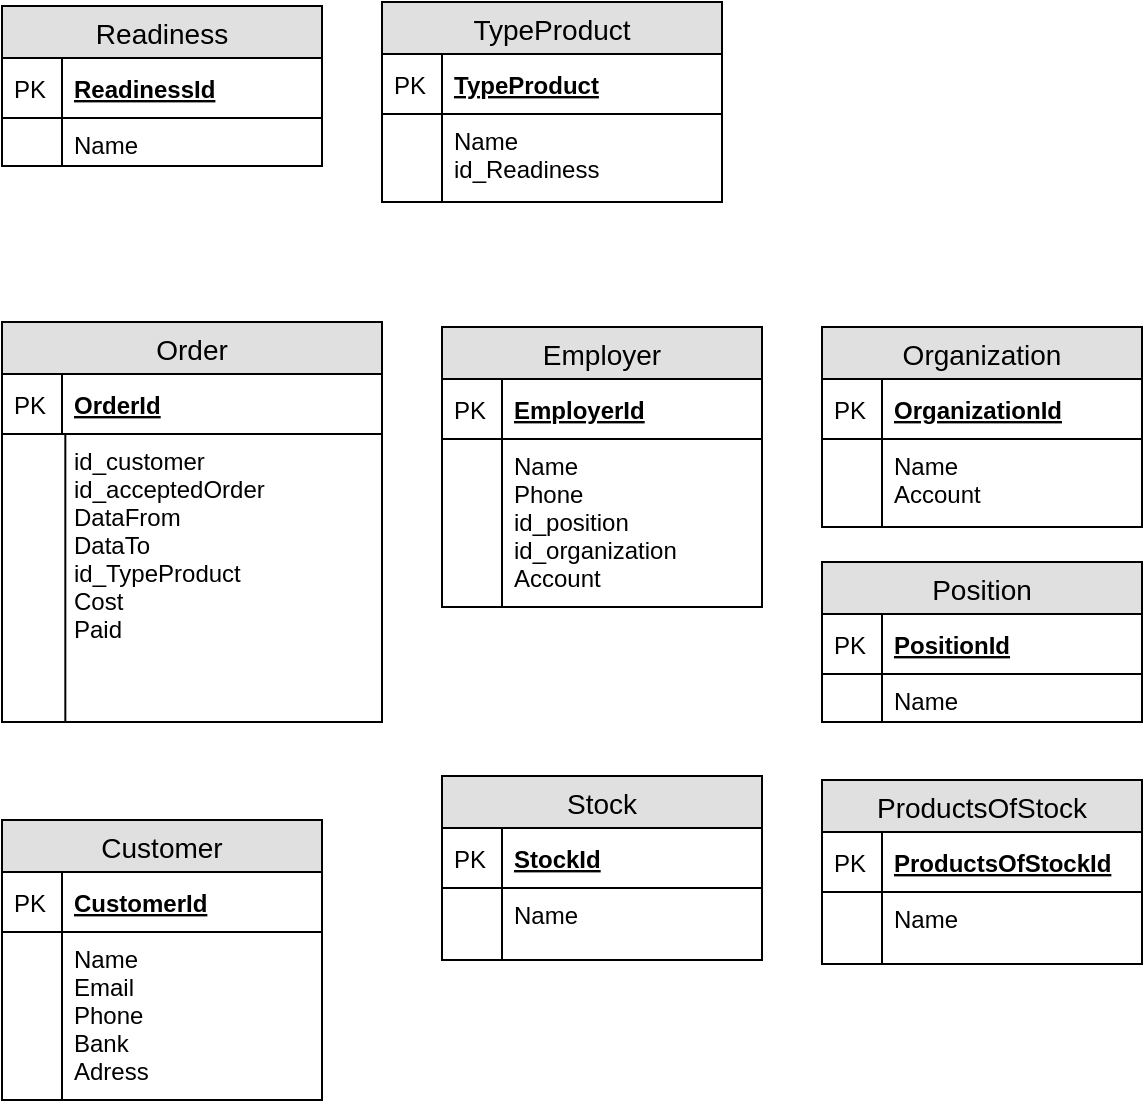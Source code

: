 <mxfile version="10.7.7" type="github"><diagram id="YFdl4ciAganTRu2MoI0J" name="Page-1"><mxGraphModel dx="791" dy="733" grid="1" gridSize="10" guides="1" tooltips="1" connect="1" arrows="1" fold="1" page="1" pageScale="1" pageWidth="827" pageHeight="1169" math="0" shadow="0"><root><mxCell id="0"/><mxCell id="1" parent="0"/><mxCell id="rmj0zKUa3GS6nloVOOrS-1" value="TypeProduct" style="swimlane;fontStyle=0;childLayout=stackLayout;horizontal=1;startSize=26;fillColor=#e0e0e0;horizontalStack=0;resizeParent=1;resizeParentMax=0;resizeLast=0;collapsible=1;marginBottom=0;swimlaneFillColor=#ffffff;align=center;fontSize=14;" parent="1" vertex="1"><mxGeometry x="260" y="39" width="170" height="100" as="geometry"/></mxCell><mxCell id="rmj0zKUa3GS6nloVOOrS-2" value="TypeProduct" style="shape=partialRectangle;top=0;left=0;right=0;bottom=1;align=left;verticalAlign=middle;fillColor=none;spacingLeft=34;spacingRight=4;overflow=hidden;rotatable=0;points=[[0,0.5],[1,0.5]];portConstraint=eastwest;dropTarget=0;fontStyle=5;fontSize=12;" parent="rmj0zKUa3GS6nloVOOrS-1" vertex="1"><mxGeometry y="26" width="170" height="30" as="geometry"/></mxCell><mxCell id="rmj0zKUa3GS6nloVOOrS-3" value="PK" style="shape=partialRectangle;top=0;left=0;bottom=0;fillColor=none;align=left;verticalAlign=middle;spacingLeft=4;spacingRight=4;overflow=hidden;rotatable=0;points=[];portConstraint=eastwest;part=1;fontSize=12;" parent="rmj0zKUa3GS6nloVOOrS-2" vertex="1" connectable="0"><mxGeometry width="30" height="30" as="geometry"/></mxCell><mxCell id="rmj0zKUa3GS6nloVOOrS-4" value="Name&#10;id_Readiness&#10;" style="shape=partialRectangle;top=0;left=0;right=0;bottom=0;align=left;verticalAlign=top;fillColor=none;spacingLeft=34;spacingRight=4;overflow=hidden;rotatable=0;points=[[0,0.5],[1,0.5]];portConstraint=eastwest;dropTarget=0;fontSize=12;" parent="rmj0zKUa3GS6nloVOOrS-1" vertex="1"><mxGeometry y="56" width="170" height="44" as="geometry"/></mxCell><mxCell id="rmj0zKUa3GS6nloVOOrS-5" value="" style="shape=partialRectangle;top=0;left=0;bottom=0;fillColor=none;align=left;verticalAlign=top;spacingLeft=4;spacingRight=4;overflow=hidden;rotatable=0;points=[];portConstraint=eastwest;part=1;fontSize=12;" parent="rmj0zKUa3GS6nloVOOrS-4" vertex="1" connectable="0"><mxGeometry width="30" height="44" as="geometry"/></mxCell><mxCell id="rmj0zKUa3GS6nloVOOrS-12" value="Order" style="swimlane;fontStyle=0;childLayout=stackLayout;horizontal=1;startSize=26;fillColor=#e0e0e0;horizontalStack=0;resizeParent=1;resizeParentMax=0;resizeLast=0;collapsible=1;marginBottom=0;swimlaneFillColor=#ffffff;align=center;fontSize=14;" parent="1" vertex="1"><mxGeometry x="70" y="199" width="190" height="200" as="geometry"/></mxCell><mxCell id="rmj0zKUa3GS6nloVOOrS-13" value="OrderId" style="shape=partialRectangle;top=0;left=0;right=0;bottom=1;align=left;verticalAlign=middle;fillColor=none;spacingLeft=34;spacingRight=4;overflow=hidden;rotatable=0;points=[[0,0.5],[1,0.5]];portConstraint=eastwest;dropTarget=0;fontStyle=5;fontSize=12;" parent="rmj0zKUa3GS6nloVOOrS-12" vertex="1"><mxGeometry y="26" width="190" height="30" as="geometry"/></mxCell><mxCell id="rmj0zKUa3GS6nloVOOrS-14" value="PK" style="shape=partialRectangle;top=0;left=0;bottom=0;fillColor=none;align=left;verticalAlign=middle;spacingLeft=4;spacingRight=4;overflow=hidden;rotatable=0;points=[];portConstraint=eastwest;part=1;fontSize=12;" parent="rmj0zKUa3GS6nloVOOrS-13" vertex="1" connectable="0"><mxGeometry width="30" height="30" as="geometry"/></mxCell><mxCell id="rmj0zKUa3GS6nloVOOrS-15" value="id_customer&#10;id_acceptedOrder&#10;DataFrom&#10;DataTo&#10;id_TypeProduct&#10;Cost&#10;Paid&#10;" style="shape=partialRectangle;top=0;left=0;right=0;bottom=0;align=left;verticalAlign=top;fillColor=none;spacingLeft=34;spacingRight=4;overflow=hidden;rotatable=0;points=[[0,0.5],[1,0.5]];portConstraint=eastwest;dropTarget=0;fontSize=12;" parent="rmj0zKUa3GS6nloVOOrS-12" vertex="1"><mxGeometry y="56" width="190" height="144" as="geometry"/></mxCell><mxCell id="rmj0zKUa3GS6nloVOOrS-16" value="" style="shape=partialRectangle;top=0;left=0;bottom=0;fillColor=none;align=left;verticalAlign=top;spacingLeft=4;spacingRight=4;overflow=hidden;rotatable=0;points=[];portConstraint=eastwest;part=1;fontSize=12;" parent="rmj0zKUa3GS6nloVOOrS-15" vertex="1" connectable="0"><mxGeometry width="31.667" height="144" as="geometry"/></mxCell><mxCell id="rmj0zKUa3GS6nloVOOrS-24" value="Readiness" style="swimlane;fontStyle=0;childLayout=stackLayout;horizontal=1;startSize=26;fillColor=#e0e0e0;horizontalStack=0;resizeParent=1;resizeParentMax=0;resizeLast=0;collapsible=1;marginBottom=0;swimlaneFillColor=#ffffff;align=center;fontSize=14;" parent="1" vertex="1"><mxGeometry x="70" y="41" width="160" height="80" as="geometry"/></mxCell><mxCell id="rmj0zKUa3GS6nloVOOrS-25" value="ReadinessId" style="shape=partialRectangle;top=0;left=0;right=0;bottom=1;align=left;verticalAlign=middle;fillColor=none;spacingLeft=34;spacingRight=4;overflow=hidden;rotatable=0;points=[[0,0.5],[1,0.5]];portConstraint=eastwest;dropTarget=0;fontStyle=5;fontSize=12;" parent="rmj0zKUa3GS6nloVOOrS-24" vertex="1"><mxGeometry y="26" width="160" height="30" as="geometry"/></mxCell><mxCell id="rmj0zKUa3GS6nloVOOrS-26" value="PK" style="shape=partialRectangle;top=0;left=0;bottom=0;fillColor=none;align=left;verticalAlign=middle;spacingLeft=4;spacingRight=4;overflow=hidden;rotatable=0;points=[];portConstraint=eastwest;part=1;fontSize=12;" parent="rmj0zKUa3GS6nloVOOrS-25" vertex="1" connectable="0"><mxGeometry width="30" height="30" as="geometry"/></mxCell><mxCell id="rmj0zKUa3GS6nloVOOrS-27" value="Name&#10;&#10;" style="shape=partialRectangle;top=0;left=0;right=0;bottom=0;align=left;verticalAlign=top;fillColor=none;spacingLeft=34;spacingRight=4;overflow=hidden;rotatable=0;points=[[0,0.5],[1,0.5]];portConstraint=eastwest;dropTarget=0;fontSize=12;" parent="rmj0zKUa3GS6nloVOOrS-24" vertex="1"><mxGeometry y="56" width="160" height="24" as="geometry"/></mxCell><mxCell id="rmj0zKUa3GS6nloVOOrS-28" value="" style="shape=partialRectangle;top=0;left=0;bottom=0;fillColor=none;align=left;verticalAlign=top;spacingLeft=4;spacingRight=4;overflow=hidden;rotatable=0;points=[];portConstraint=eastwest;part=1;fontSize=12;" parent="rmj0zKUa3GS6nloVOOrS-27" vertex="1" connectable="0"><mxGeometry width="30" height="24" as="geometry"/></mxCell><mxCell id="ByTm6KzznvZcm_2YPK7H-12" value="Customer" style="swimlane;fontStyle=0;childLayout=stackLayout;horizontal=1;startSize=26;fillColor=#e0e0e0;horizontalStack=0;resizeParent=1;resizeParentMax=0;resizeLast=0;collapsible=1;marginBottom=0;swimlaneFillColor=#ffffff;align=center;fontSize=14;" vertex="1" parent="1"><mxGeometry x="70" y="448" width="160" height="140" as="geometry"/></mxCell><mxCell id="ByTm6KzznvZcm_2YPK7H-13" value="CustomerId" style="shape=partialRectangle;top=0;left=0;right=0;bottom=1;align=left;verticalAlign=middle;fillColor=none;spacingLeft=34;spacingRight=4;overflow=hidden;rotatable=0;points=[[0,0.5],[1,0.5]];portConstraint=eastwest;dropTarget=0;fontStyle=5;fontSize=12;" vertex="1" parent="ByTm6KzznvZcm_2YPK7H-12"><mxGeometry y="26" width="160" height="30" as="geometry"/></mxCell><mxCell id="ByTm6KzznvZcm_2YPK7H-14" value="PK" style="shape=partialRectangle;top=0;left=0;bottom=0;fillColor=none;align=left;verticalAlign=middle;spacingLeft=4;spacingRight=4;overflow=hidden;rotatable=0;points=[];portConstraint=eastwest;part=1;fontSize=12;" vertex="1" connectable="0" parent="ByTm6KzznvZcm_2YPK7H-13"><mxGeometry width="30" height="30" as="geometry"/></mxCell><mxCell id="ByTm6KzznvZcm_2YPK7H-15" value="Name&#10;Email&#10;Phone&#10;Bank&#10;Adress" style="shape=partialRectangle;top=0;left=0;right=0;bottom=0;align=left;verticalAlign=top;fillColor=none;spacingLeft=34;spacingRight=4;overflow=hidden;rotatable=0;points=[[0,0.5],[1,0.5]];portConstraint=eastwest;dropTarget=0;fontSize=12;" vertex="1" parent="ByTm6KzznvZcm_2YPK7H-12"><mxGeometry y="56" width="160" height="84" as="geometry"/></mxCell><mxCell id="ByTm6KzznvZcm_2YPK7H-16" value="" style="shape=partialRectangle;top=0;left=0;bottom=0;fillColor=none;align=left;verticalAlign=top;spacingLeft=4;spacingRight=4;overflow=hidden;rotatable=0;points=[];portConstraint=eastwest;part=1;fontSize=12;" vertex="1" connectable="0" parent="ByTm6KzznvZcm_2YPK7H-15"><mxGeometry width="30" height="84" as="geometry"/></mxCell><mxCell id="ByTm6KzznvZcm_2YPK7H-23" value="Stock" style="swimlane;fontStyle=0;childLayout=stackLayout;horizontal=1;startSize=26;fillColor=#e0e0e0;horizontalStack=0;resizeParent=1;resizeParentMax=0;resizeLast=0;collapsible=1;marginBottom=0;swimlaneFillColor=#ffffff;align=center;fontSize=14;" vertex="1" parent="1"><mxGeometry x="290" y="426" width="160" height="92" as="geometry"/></mxCell><mxCell id="ByTm6KzznvZcm_2YPK7H-24" value="StockId" style="shape=partialRectangle;top=0;left=0;right=0;bottom=1;align=left;verticalAlign=middle;fillColor=none;spacingLeft=34;spacingRight=4;overflow=hidden;rotatable=0;points=[[0,0.5],[1,0.5]];portConstraint=eastwest;dropTarget=0;fontStyle=5;fontSize=12;" vertex="1" parent="ByTm6KzznvZcm_2YPK7H-23"><mxGeometry y="26" width="160" height="30" as="geometry"/></mxCell><mxCell id="ByTm6KzznvZcm_2YPK7H-25" value="PK" style="shape=partialRectangle;top=0;left=0;bottom=0;fillColor=none;align=left;verticalAlign=middle;spacingLeft=4;spacingRight=4;overflow=hidden;rotatable=0;points=[];portConstraint=eastwest;part=1;fontSize=12;" vertex="1" connectable="0" parent="ByTm6KzznvZcm_2YPK7H-24"><mxGeometry width="30" height="30" as="geometry"/></mxCell><mxCell id="ByTm6KzznvZcm_2YPK7H-26" value="Name&#10;&#10;" style="shape=partialRectangle;top=0;left=0;right=0;bottom=0;align=left;verticalAlign=top;fillColor=none;spacingLeft=34;spacingRight=4;overflow=hidden;rotatable=0;points=[[0,0.5],[1,0.5]];portConstraint=eastwest;dropTarget=0;fontSize=12;" vertex="1" parent="ByTm6KzznvZcm_2YPK7H-23"><mxGeometry y="56" width="160" height="26" as="geometry"/></mxCell><mxCell id="ByTm6KzznvZcm_2YPK7H-27" value="" style="shape=partialRectangle;top=0;left=0;bottom=0;fillColor=none;align=left;verticalAlign=top;spacingLeft=4;spacingRight=4;overflow=hidden;rotatable=0;points=[];portConstraint=eastwest;part=1;fontSize=12;" vertex="1" connectable="0" parent="ByTm6KzznvZcm_2YPK7H-26"><mxGeometry width="30" height="26" as="geometry"/></mxCell><mxCell id="ByTm6KzznvZcm_2YPK7H-32" value="" style="shape=partialRectangle;top=0;left=0;right=0;bottom=0;align=left;verticalAlign=top;fillColor=none;spacingLeft=34;spacingRight=4;overflow=hidden;rotatable=0;points=[[0,0.5],[1,0.5]];portConstraint=eastwest;dropTarget=0;fontSize=12;" vertex="1" parent="ByTm6KzznvZcm_2YPK7H-23"><mxGeometry y="82" width="160" height="10" as="geometry"/></mxCell><mxCell id="ByTm6KzznvZcm_2YPK7H-33" value="" style="shape=partialRectangle;top=0;left=0;bottom=0;fillColor=none;align=left;verticalAlign=top;spacingLeft=4;spacingRight=4;overflow=hidden;rotatable=0;points=[];portConstraint=eastwest;part=1;fontSize=12;" vertex="1" connectable="0" parent="ByTm6KzznvZcm_2YPK7H-32"><mxGeometry width="30" height="10" as="geometry"/></mxCell><mxCell id="ByTm6KzznvZcm_2YPK7H-34" value="ProductsOfStock" style="swimlane;fontStyle=0;childLayout=stackLayout;horizontal=1;startSize=26;fillColor=#e0e0e0;horizontalStack=0;resizeParent=1;resizeParentMax=0;resizeLast=0;collapsible=1;marginBottom=0;swimlaneFillColor=#ffffff;align=center;fontSize=14;" vertex="1" parent="1"><mxGeometry x="480" y="428" width="160" height="92" as="geometry"/></mxCell><mxCell id="ByTm6KzznvZcm_2YPK7H-35" value="ProductsOfStockId" style="shape=partialRectangle;top=0;left=0;right=0;bottom=1;align=left;verticalAlign=middle;fillColor=none;spacingLeft=34;spacingRight=4;overflow=hidden;rotatable=0;points=[[0,0.5],[1,0.5]];portConstraint=eastwest;dropTarget=0;fontStyle=5;fontSize=12;" vertex="1" parent="ByTm6KzznvZcm_2YPK7H-34"><mxGeometry y="26" width="160" height="30" as="geometry"/></mxCell><mxCell id="ByTm6KzznvZcm_2YPK7H-36" value="PK" style="shape=partialRectangle;top=0;left=0;bottom=0;fillColor=none;align=left;verticalAlign=middle;spacingLeft=4;spacingRight=4;overflow=hidden;rotatable=0;points=[];portConstraint=eastwest;part=1;fontSize=12;" vertex="1" connectable="0" parent="ByTm6KzznvZcm_2YPK7H-35"><mxGeometry width="30" height="30" as="geometry"/></mxCell><mxCell id="ByTm6KzznvZcm_2YPK7H-37" value="Name" style="shape=partialRectangle;top=0;left=0;right=0;bottom=0;align=left;verticalAlign=top;fillColor=none;spacingLeft=34;spacingRight=4;overflow=hidden;rotatable=0;points=[[0,0.5],[1,0.5]];portConstraint=eastwest;dropTarget=0;fontSize=12;" vertex="1" parent="ByTm6KzznvZcm_2YPK7H-34"><mxGeometry y="56" width="160" height="26" as="geometry"/></mxCell><mxCell id="ByTm6KzznvZcm_2YPK7H-38" value="" style="shape=partialRectangle;top=0;left=0;bottom=0;fillColor=none;align=left;verticalAlign=top;spacingLeft=4;spacingRight=4;overflow=hidden;rotatable=0;points=[];portConstraint=eastwest;part=1;fontSize=12;" vertex="1" connectable="0" parent="ByTm6KzznvZcm_2YPK7H-37"><mxGeometry width="30" height="26" as="geometry"/></mxCell><mxCell id="ByTm6KzznvZcm_2YPK7H-43" value="" style="shape=partialRectangle;top=0;left=0;right=0;bottom=0;align=left;verticalAlign=top;fillColor=none;spacingLeft=34;spacingRight=4;overflow=hidden;rotatable=0;points=[[0,0.5],[1,0.5]];portConstraint=eastwest;dropTarget=0;fontSize=12;" vertex="1" parent="ByTm6KzznvZcm_2YPK7H-34"><mxGeometry y="82" width="160" height="10" as="geometry"/></mxCell><mxCell id="ByTm6KzznvZcm_2YPK7H-44" value="" style="shape=partialRectangle;top=0;left=0;bottom=0;fillColor=none;align=left;verticalAlign=top;spacingLeft=4;spacingRight=4;overflow=hidden;rotatable=0;points=[];portConstraint=eastwest;part=1;fontSize=12;" vertex="1" connectable="0" parent="ByTm6KzznvZcm_2YPK7H-43"><mxGeometry width="30" height="10" as="geometry"/></mxCell><mxCell id="ByTm6KzznvZcm_2YPK7H-45" value="Employer" style="swimlane;fontStyle=0;childLayout=stackLayout;horizontal=1;startSize=26;fillColor=#e0e0e0;horizontalStack=0;resizeParent=1;resizeParentMax=0;resizeLast=0;collapsible=1;marginBottom=0;swimlaneFillColor=#ffffff;align=center;fontSize=14;" vertex="1" parent="1"><mxGeometry x="290" y="201.5" width="160" height="140" as="geometry"/></mxCell><mxCell id="ByTm6KzznvZcm_2YPK7H-46" value="EmployerId" style="shape=partialRectangle;top=0;left=0;right=0;bottom=1;align=left;verticalAlign=middle;fillColor=none;spacingLeft=34;spacingRight=4;overflow=hidden;rotatable=0;points=[[0,0.5],[1,0.5]];portConstraint=eastwest;dropTarget=0;fontStyle=5;fontSize=12;" vertex="1" parent="ByTm6KzznvZcm_2YPK7H-45"><mxGeometry y="26" width="160" height="30" as="geometry"/></mxCell><mxCell id="ByTm6KzznvZcm_2YPK7H-47" value="PK" style="shape=partialRectangle;top=0;left=0;bottom=0;fillColor=none;align=left;verticalAlign=middle;spacingLeft=4;spacingRight=4;overflow=hidden;rotatable=0;points=[];portConstraint=eastwest;part=1;fontSize=12;" vertex="1" connectable="0" parent="ByTm6KzznvZcm_2YPK7H-46"><mxGeometry width="30" height="30" as="geometry"/></mxCell><mxCell id="ByTm6KzznvZcm_2YPK7H-48" value="Name&#10;Phone&#10;id_position&#10;id_organization&#10;Account&#10;" style="shape=partialRectangle;top=0;left=0;right=0;bottom=0;align=left;verticalAlign=top;fillColor=none;spacingLeft=34;spacingRight=4;overflow=hidden;rotatable=0;points=[[0,0.5],[1,0.5]];portConstraint=eastwest;dropTarget=0;fontSize=12;" vertex="1" parent="ByTm6KzznvZcm_2YPK7H-45"><mxGeometry y="56" width="160" height="74" as="geometry"/></mxCell><mxCell id="ByTm6KzznvZcm_2YPK7H-49" value="" style="shape=partialRectangle;top=0;left=0;bottom=0;fillColor=none;align=left;verticalAlign=top;spacingLeft=4;spacingRight=4;overflow=hidden;rotatable=0;points=[];portConstraint=eastwest;part=1;fontSize=12;" vertex="1" connectable="0" parent="ByTm6KzznvZcm_2YPK7H-48"><mxGeometry width="30" height="74" as="geometry"/></mxCell><mxCell id="ByTm6KzznvZcm_2YPK7H-54" value="" style="shape=partialRectangle;top=0;left=0;right=0;bottom=0;align=left;verticalAlign=top;fillColor=none;spacingLeft=34;spacingRight=4;overflow=hidden;rotatable=0;points=[[0,0.5],[1,0.5]];portConstraint=eastwest;dropTarget=0;fontSize=12;" vertex="1" parent="ByTm6KzznvZcm_2YPK7H-45"><mxGeometry y="130" width="160" height="10" as="geometry"/></mxCell><mxCell id="ByTm6KzznvZcm_2YPK7H-55" value="" style="shape=partialRectangle;top=0;left=0;bottom=0;fillColor=none;align=left;verticalAlign=top;spacingLeft=4;spacingRight=4;overflow=hidden;rotatable=0;points=[];portConstraint=eastwest;part=1;fontSize=12;" vertex="1" connectable="0" parent="ByTm6KzznvZcm_2YPK7H-54"><mxGeometry width="30" height="10" as="geometry"/></mxCell><mxCell id="ByTm6KzznvZcm_2YPK7H-56" value="Organization" style="swimlane;fontStyle=0;childLayout=stackLayout;horizontal=1;startSize=26;fillColor=#e0e0e0;horizontalStack=0;resizeParent=1;resizeParentMax=0;resizeLast=0;collapsible=1;marginBottom=0;swimlaneFillColor=#ffffff;align=center;fontSize=14;" vertex="1" parent="1"><mxGeometry x="480" y="201.5" width="160" height="100" as="geometry"/></mxCell><mxCell id="ByTm6KzznvZcm_2YPK7H-57" value="OrganizationId" style="shape=partialRectangle;top=0;left=0;right=0;bottom=1;align=left;verticalAlign=middle;fillColor=none;spacingLeft=34;spacingRight=4;overflow=hidden;rotatable=0;points=[[0,0.5],[1,0.5]];portConstraint=eastwest;dropTarget=0;fontStyle=5;fontSize=12;" vertex="1" parent="ByTm6KzznvZcm_2YPK7H-56"><mxGeometry y="26" width="160" height="30" as="geometry"/></mxCell><mxCell id="ByTm6KzznvZcm_2YPK7H-58" value="PK" style="shape=partialRectangle;top=0;left=0;bottom=0;fillColor=none;align=left;verticalAlign=middle;spacingLeft=4;spacingRight=4;overflow=hidden;rotatable=0;points=[];portConstraint=eastwest;part=1;fontSize=12;" vertex="1" connectable="0" parent="ByTm6KzznvZcm_2YPK7H-57"><mxGeometry width="30" height="30" as="geometry"/></mxCell><mxCell id="ByTm6KzznvZcm_2YPK7H-59" value="Name&#10;Account&#10;" style="shape=partialRectangle;top=0;left=0;right=0;bottom=0;align=left;verticalAlign=top;fillColor=none;spacingLeft=34;spacingRight=4;overflow=hidden;rotatable=0;points=[[0,0.5],[1,0.5]];portConstraint=eastwest;dropTarget=0;fontSize=12;" vertex="1" parent="ByTm6KzznvZcm_2YPK7H-56"><mxGeometry y="56" width="160" height="34" as="geometry"/></mxCell><mxCell id="ByTm6KzznvZcm_2YPK7H-60" value="" style="shape=partialRectangle;top=0;left=0;bottom=0;fillColor=none;align=left;verticalAlign=top;spacingLeft=4;spacingRight=4;overflow=hidden;rotatable=0;points=[];portConstraint=eastwest;part=1;fontSize=12;" vertex="1" connectable="0" parent="ByTm6KzznvZcm_2YPK7H-59"><mxGeometry width="30" height="34" as="geometry"/></mxCell><mxCell id="ByTm6KzznvZcm_2YPK7H-65" value="" style="shape=partialRectangle;top=0;left=0;right=0;bottom=0;align=left;verticalAlign=top;fillColor=none;spacingLeft=34;spacingRight=4;overflow=hidden;rotatable=0;points=[[0,0.5],[1,0.5]];portConstraint=eastwest;dropTarget=0;fontSize=12;" vertex="1" parent="ByTm6KzznvZcm_2YPK7H-56"><mxGeometry y="90" width="160" height="10" as="geometry"/></mxCell><mxCell id="ByTm6KzznvZcm_2YPK7H-66" value="" style="shape=partialRectangle;top=0;left=0;bottom=0;fillColor=none;align=left;verticalAlign=top;spacingLeft=4;spacingRight=4;overflow=hidden;rotatable=0;points=[];portConstraint=eastwest;part=1;fontSize=12;" vertex="1" connectable="0" parent="ByTm6KzznvZcm_2YPK7H-65"><mxGeometry width="30" height="10" as="geometry"/></mxCell><mxCell id="ByTm6KzznvZcm_2YPK7H-67" value="Position" style="swimlane;fontStyle=0;childLayout=stackLayout;horizontal=1;startSize=26;fillColor=#e0e0e0;horizontalStack=0;resizeParent=1;resizeParentMax=0;resizeLast=0;collapsible=1;marginBottom=0;swimlaneFillColor=#ffffff;align=center;fontSize=14;" vertex="1" parent="1"><mxGeometry x="480" y="319" width="160" height="80" as="geometry"/></mxCell><mxCell id="ByTm6KzznvZcm_2YPK7H-68" value="PositionId" style="shape=partialRectangle;top=0;left=0;right=0;bottom=1;align=left;verticalAlign=middle;fillColor=none;spacingLeft=34;spacingRight=4;overflow=hidden;rotatable=0;points=[[0,0.5],[1,0.5]];portConstraint=eastwest;dropTarget=0;fontStyle=5;fontSize=12;" vertex="1" parent="ByTm6KzznvZcm_2YPK7H-67"><mxGeometry y="26" width="160" height="30" as="geometry"/></mxCell><mxCell id="ByTm6KzznvZcm_2YPK7H-69" value="PK" style="shape=partialRectangle;top=0;left=0;bottom=0;fillColor=none;align=left;verticalAlign=middle;spacingLeft=4;spacingRight=4;overflow=hidden;rotatable=0;points=[];portConstraint=eastwest;part=1;fontSize=12;" vertex="1" connectable="0" parent="ByTm6KzznvZcm_2YPK7H-68"><mxGeometry width="30" height="30" as="geometry"/></mxCell><mxCell id="ByTm6KzznvZcm_2YPK7H-70" value="Name&#10;&#10;" style="shape=partialRectangle;top=0;left=0;right=0;bottom=0;align=left;verticalAlign=top;fillColor=none;spacingLeft=34;spacingRight=4;overflow=hidden;rotatable=0;points=[[0,0.5],[1,0.5]];portConstraint=eastwest;dropTarget=0;fontSize=12;" vertex="1" parent="ByTm6KzznvZcm_2YPK7H-67"><mxGeometry y="56" width="160" height="24" as="geometry"/></mxCell><mxCell id="ByTm6KzznvZcm_2YPK7H-71" value="" style="shape=partialRectangle;top=0;left=0;bottom=0;fillColor=none;align=left;verticalAlign=top;spacingLeft=4;spacingRight=4;overflow=hidden;rotatable=0;points=[];portConstraint=eastwest;part=1;fontSize=12;" vertex="1" connectable="0" parent="ByTm6KzznvZcm_2YPK7H-70"><mxGeometry width="30" height="24" as="geometry"/></mxCell></root></mxGraphModel></diagram></mxfile>